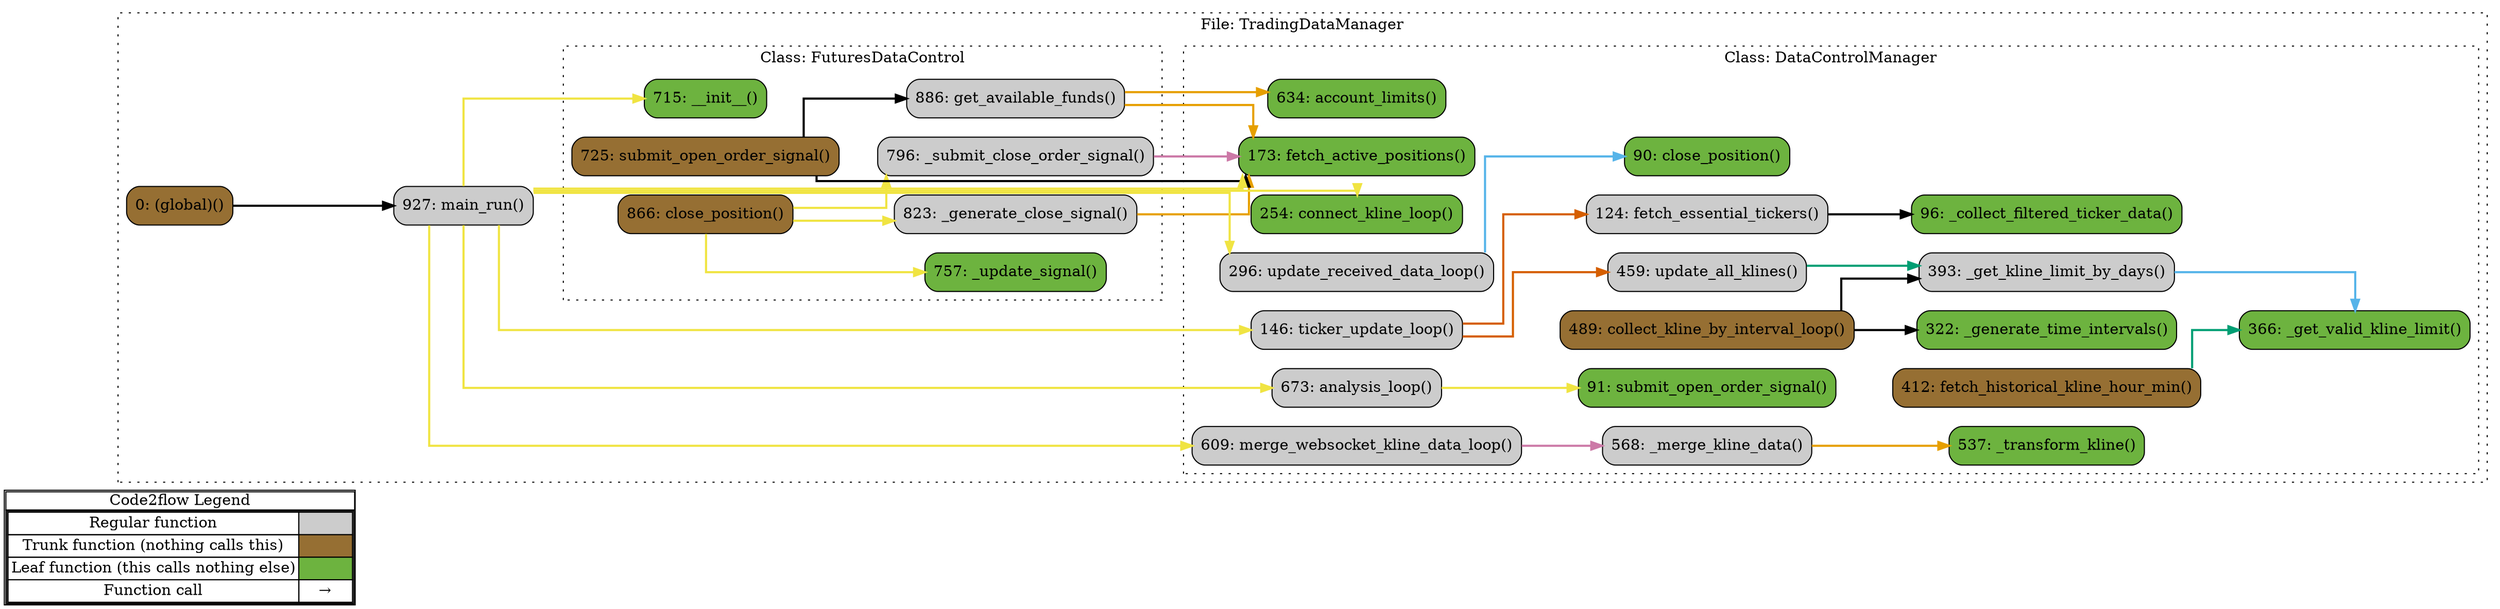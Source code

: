 digraph G {
concentrate=true;
splines="ortho";
rankdir="LR";
subgraph legend{
    rank = min;
    label = "legend";
    Legend [shape=none, margin=0, label = <
        <table cellspacing="0" cellpadding="0" border="1"><tr><td>Code2flow Legend</td></tr><tr><td>
        <table cellspacing="0">
        <tr><td>Regular function</td><td width="50px" bgcolor='#cccccc'></td></tr>
        <tr><td>Trunk function (nothing calls this)</td><td bgcolor='#966F33'></td></tr>
        <tr><td>Leaf function (this calls nothing else)</td><td bgcolor='#6db33f'></td></tr>
        <tr><td>Function call</td><td><font color='black'>&#8594;</font></td></tr>
        </table></td></tr></table>
        >];
}node_737a3900 [label="0: (global)()" name="TradingDataManager::(global)" shape="rect" style="rounded,filled" fillcolor="#966F33" ];
node_33b68497 [label="96: _collect_filtered_ticker_data()" name="TradingDataManager::DataControlManager._collect_filtered_ticker_data" shape="rect" style="rounded,filled" fillcolor="#6db33f" ];
node_0fc35359 [label="322: _generate_time_intervals()" name="TradingDataManager::DataControlManager._generate_time_intervals" shape="rect" style="rounded,filled" fillcolor="#6db33f" ];
node_df599dc2 [label="393: _get_kline_limit_by_days()" name="TradingDataManager::DataControlManager._get_kline_limit_by_days" shape="rect" style="rounded,filled" fillcolor="#cccccc" ];
node_f0a302ad [label="366: _get_valid_kline_limit()" name="TradingDataManager::DataControlManager._get_valid_kline_limit" shape="rect" style="rounded,filled" fillcolor="#6db33f" ];
node_e8591c39 [label="568: _merge_kline_data()" name="TradingDataManager::DataControlManager._merge_kline_data" shape="rect" style="rounded,filled" fillcolor="#cccccc" ];
node_6513a689 [label="537: _transform_kline()" name="TradingDataManager::DataControlManager._transform_kline" shape="rect" style="rounded,filled" fillcolor="#6db33f" ];
node_bf288b5e [label="634: account_limits()" name="TradingDataManager::DataControlManager.account_limits" shape="rect" style="rounded,filled" fillcolor="#6db33f" ];
node_206c5c7c [label="673: analysis_loop()" name="TradingDataManager::DataControlManager.analysis_loop" shape="rect" style="rounded,filled" fillcolor="#cccccc" ];
node_349b2d64 [label="90: close_position()" name="TradingDataManager::DataControlManager.close_position" shape="rect" style="rounded,filled" fillcolor="#6db33f" ];
node_99a4afd8 [label="489: collect_kline_by_interval_loop()" name="TradingDataManager::DataControlManager.collect_kline_by_interval_loop" shape="rect" style="rounded,filled" fillcolor="#966F33" ];
node_ef5b6f5f [label="254: connect_kline_loop()" name="TradingDataManager::DataControlManager.connect_kline_loop" shape="rect" style="rounded,filled" fillcolor="#6db33f" ];
node_a9d0823c [label="173: fetch_active_positions()" name="TradingDataManager::DataControlManager.fetch_active_positions" shape="rect" style="rounded,filled" fillcolor="#6db33f" ];
node_f6b1e5f8 [label="124: fetch_essential_tickers()" name="TradingDataManager::DataControlManager.fetch_essential_tickers" shape="rect" style="rounded,filled" fillcolor="#cccccc" ];
node_ba545f9b [label="412: fetch_historical_kline_hour_min()" name="TradingDataManager::DataControlManager.fetch_historical_kline_hour_min" shape="rect" style="rounded,filled" fillcolor="#966F33" ];
node_fdc4685f [label="609: merge_websocket_kline_data_loop()" name="TradingDataManager::DataControlManager.merge_websocket_kline_data_loop" shape="rect" style="rounded,filled" fillcolor="#cccccc" ];
node_44f015d8 [label="91: submit_open_order_signal()" name="TradingDataManager::DataControlManager.submit_open_order_signal" shape="rect" style="rounded,filled" fillcolor="#6db33f" ];
node_27fa850e [label="146: ticker_update_loop()" name="TradingDataManager::DataControlManager.ticker_update_loop" shape="rect" style="rounded,filled" fillcolor="#cccccc" ];
node_d32c776b [label="459: update_all_klines()" name="TradingDataManager::DataControlManager.update_all_klines" shape="rect" style="rounded,filled" fillcolor="#cccccc" ];
node_6c820792 [label="296: update_received_data_loop()" name="TradingDataManager::DataControlManager.update_received_data_loop" shape="rect" style="rounded,filled" fillcolor="#cccccc" ];
node_3a8cd205 [label="715: __init__()" name="TradingDataManager::FuturesDataControl.__init__" shape="rect" style="rounded,filled" fillcolor="#6db33f" ];
node_dcb5bcc1 [label="823: _generate_close_signal()" name="TradingDataManager::FuturesDataControl._generate_close_signal" shape="rect" style="rounded,filled" fillcolor="#cccccc" ];
node_e337a3ff [label="796: _submit_close_order_signal()" name="TradingDataManager::FuturesDataControl._submit_close_order_signal" shape="rect" style="rounded,filled" fillcolor="#cccccc" ];
node_046626b1 [label="757: _update_signal()" name="TradingDataManager::FuturesDataControl._update_signal" shape="rect" style="rounded,filled" fillcolor="#6db33f" ];
node_066ef914 [label="866: close_position()" name="TradingDataManager::FuturesDataControl.close_position" shape="rect" style="rounded,filled" fillcolor="#966F33" ];
node_e1abd1d9 [label="886: get_available_funds()" name="TradingDataManager::FuturesDataControl.get_available_funds" shape="rect" style="rounded,filled" fillcolor="#cccccc" ];
node_bebe20c0 [label="725: submit_open_order_signal()" name="TradingDataManager::FuturesDataControl.submit_open_order_signal" shape="rect" style="rounded,filled" fillcolor="#966F33" ];
node_33c54e4c [label="927: main_run()" name="TradingDataManager::main_run" shape="rect" style="rounded,filled" fillcolor="#cccccc" ];
node_737a3900 -> node_33c54e4c [color="#000000" penwidth="2"];
node_df599dc2 -> node_f0a302ad [color="#56B4E9" penwidth="2"];
node_e8591c39 -> node_6513a689 [color="#E69F00" penwidth="2"];
node_206c5c7c -> node_44f015d8 [color="#F0E442" penwidth="2"];
node_99a4afd8 -> node_0fc35359 [color="#000000" penwidth="2"];
node_99a4afd8 -> node_df599dc2 [color="#000000" penwidth="2"];
node_99a4afd8 -> node_df599dc2 [color="#000000" penwidth="2"];
node_f6b1e5f8 -> node_33b68497 [color="#000000" penwidth="2"];
node_ba545f9b -> node_f0a302ad [color="#009E73" penwidth="2"];
node_fdc4685f -> node_e8591c39 [color="#CC79A7" penwidth="2"];
node_27fa850e -> node_f6b1e5f8 [color="#D55E00" penwidth="2"];
node_27fa850e -> node_d32c776b [color="#D55E00" penwidth="2"];
node_d32c776b -> node_df599dc2 [color="#009E73" penwidth="2"];
node_6c820792 -> node_349b2d64 [color="#56B4E9" penwidth="2"];
node_dcb5bcc1 -> node_a9d0823c [color="#E69F00" penwidth="2"];
node_e337a3ff -> node_a9d0823c [color="#CC79A7" penwidth="2"];
node_066ef914 -> node_dcb5bcc1 [color="#F0E442" penwidth="2"];
node_066ef914 -> node_e337a3ff [color="#F0E442" penwidth="2"];
node_066ef914 -> node_046626b1 [color="#F0E442" penwidth="2"];
node_e1abd1d9 -> node_bf288b5e [color="#E69F00" penwidth="2"];
node_e1abd1d9 -> node_a9d0823c [color="#E69F00" penwidth="2"];
node_bebe20c0 -> node_a9d0823c [color="#000000" penwidth="2"];
node_bebe20c0 -> node_e1abd1d9 [color="#000000" penwidth="2"];
node_33c54e4c -> node_206c5c7c [color="#F0E442" penwidth="2"];
node_33c54e4c -> node_ef5b6f5f [color="#F0E442" penwidth="2"];
node_33c54e4c -> node_a9d0823c [color="#F0E442" penwidth="2"];
node_33c54e4c -> node_fdc4685f [color="#F0E442" penwidth="2"];
node_33c54e4c -> node_27fa850e [color="#F0E442" penwidth="2"];
node_33c54e4c -> node_6c820792 [color="#F0E442" penwidth="2"];
node_33c54e4c -> node_3a8cd205 [color="#F0E442" penwidth="2"];
subgraph cluster_9e8501ec {
    node_33c54e4c node_737a3900;
    label="File: TradingDataManager";
    name="TradingDataManager";
    style="filled";
    graph[style=dotted];
    subgraph cluster_a9f9b7a5 {
        node_349b2d64 node_44f015d8 node_33b68497 node_f6b1e5f8 node_27fa850e node_a9d0823c node_ef5b6f5f node_6c820792 node_0fc35359 node_f0a302ad node_df599dc2 node_ba545f9b node_d32c776b node_99a4afd8 node_6513a689 node_e8591c39 node_fdc4685f node_bf288b5e node_206c5c7c;
        label="Class: DataControlManager";
        name="DataControlManager";
        style="filled";
        graph[style=dotted];
    };
    subgraph cluster_1b42e88d {
        node_3a8cd205 node_bebe20c0 node_046626b1 node_e337a3ff node_dcb5bcc1 node_066ef914 node_e1abd1d9;
        label="Class: FuturesDataControl";
        name="FuturesDataControl";
        style="filled";
        graph[style=dotted];
    };
};
}
